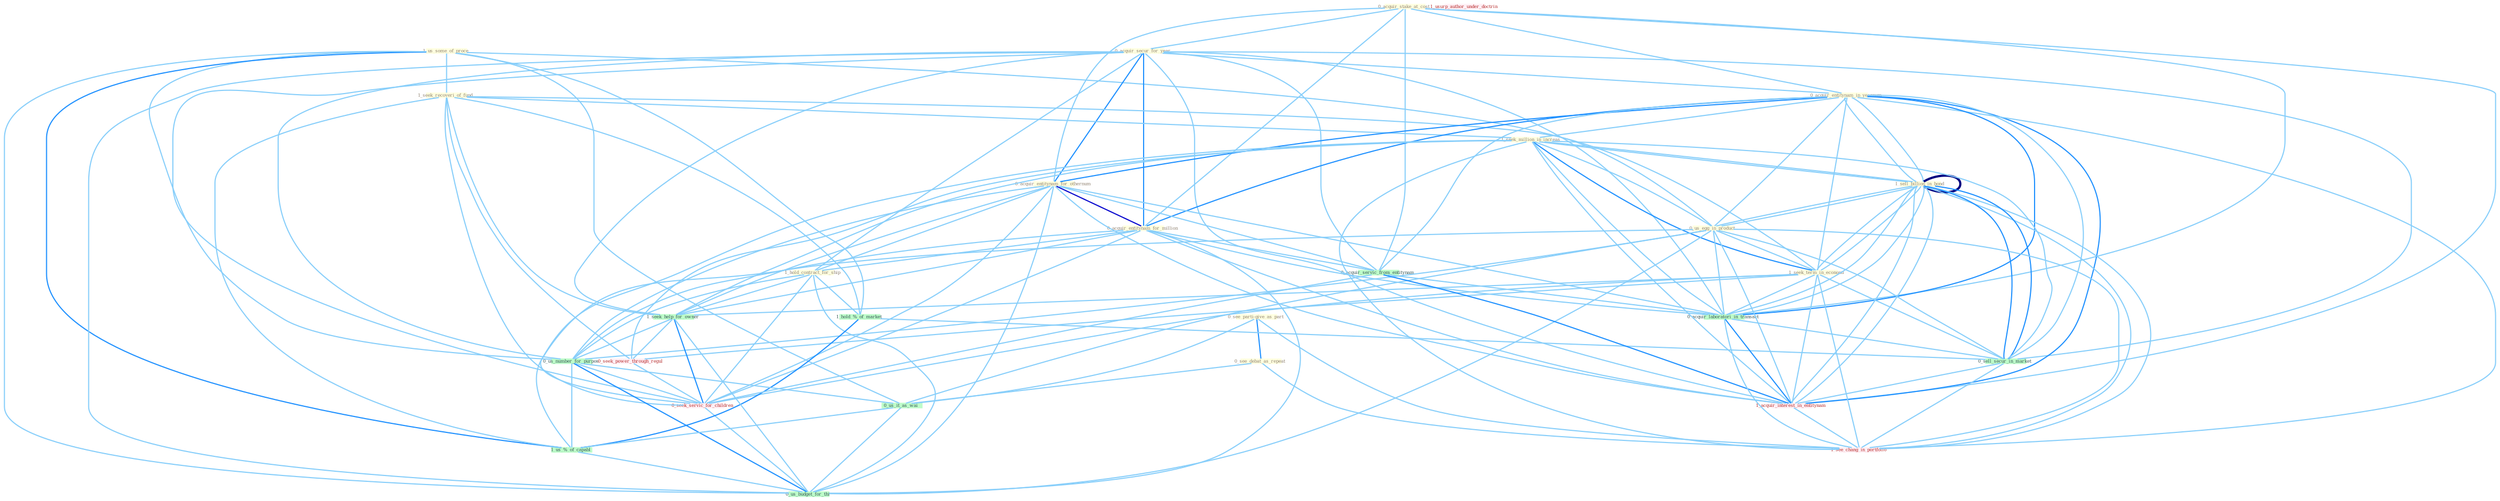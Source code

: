 Graph G{ 
    node
    [shape=polygon,style=filled,width=.5,height=.06,color="#BDFCC9",fixedsize=true,fontsize=4,
    fontcolor="#2f4f4f"];
    {node
    [color="#ffffe0", fontcolor="#8b7d6b"] "1_us_some_of_proce " "0_see_parti-give_as_part " "0_acquir_stake_at_cost " "0_see_debat_as_repeat " "0_acquir_secur_for_year " "1_seek_recoveri_of_fund " "0_acquir_entitynam_in_yearnum " "1_sell_billion_in_bond " "1_seek_million_in_increas " "0_us_egg_in_product " "0_acquir_entitynam_for_othernum " "0_acquir_entitynam_for_million " "1_hold_contract_for_ship " "1_seek_term_in_economi "}
{node [color="#fff0f5", fontcolor="#b22222"] "0_seek_power_through_regul " "1_usurp_author_under_doctrin " "1_acquir_interest_in_entitynam " "0_seek_servic_for_children " "1_see_chang_in_portfolio "}
edge [color="#B0E2FF"];

	"1_us_some_of_proce " -- "1_seek_recoveri_of_fund " [w="1", color="#87cefa" ];
	"1_us_some_of_proce " -- "0_us_egg_in_product " [w="1", color="#87cefa" ];
	"1_us_some_of_proce " -- "1_hold_%_of_market " [w="1", color="#87cefa" ];
	"1_us_some_of_proce " -- "0_us_number_for_purpos " [w="1", color="#87cefa" ];
	"1_us_some_of_proce " -- "0_us_it_as_wai " [w="1", color="#87cefa" ];
	"1_us_some_of_proce " -- "1_us_%_of_capabl " [w="2", color="#1e90ff" , len=0.8];
	"1_us_some_of_proce " -- "0_us_budget_for_thi " [w="1", color="#87cefa" ];
	"0_see_parti-give_as_part " -- "0_see_debat_as_repeat " [w="2", color="#1e90ff" , len=0.8];
	"0_see_parti-give_as_part " -- "0_us_it_as_wai " [w="1", color="#87cefa" ];
	"0_see_parti-give_as_part " -- "1_see_chang_in_portfolio " [w="1", color="#87cefa" ];
	"0_acquir_stake_at_cost " -- "0_acquir_secur_for_year " [w="1", color="#87cefa" ];
	"0_acquir_stake_at_cost " -- "0_acquir_entitynam_in_yearnum " [w="1", color="#87cefa" ];
	"0_acquir_stake_at_cost " -- "0_acquir_entitynam_for_othernum " [w="1", color="#87cefa" ];
	"0_acquir_stake_at_cost " -- "0_acquir_entitynam_for_million " [w="1", color="#87cefa" ];
	"0_acquir_stake_at_cost " -- "0_acquir_servic_from_entitynam " [w="1", color="#87cefa" ];
	"0_acquir_stake_at_cost " -- "0_acquir_laboratori_in_transact " [w="1", color="#87cefa" ];
	"0_acquir_stake_at_cost " -- "1_acquir_interest_in_entitynam " [w="1", color="#87cefa" ];
	"0_see_debat_as_repeat " -- "0_us_it_as_wai " [w="1", color="#87cefa" ];
	"0_see_debat_as_repeat " -- "1_see_chang_in_portfolio " [w="1", color="#87cefa" ];
	"0_acquir_secur_for_year " -- "0_acquir_entitynam_in_yearnum " [w="1", color="#87cefa" ];
	"0_acquir_secur_for_year " -- "0_acquir_entitynam_for_othernum " [w="2", color="#1e90ff" , len=0.8];
	"0_acquir_secur_for_year " -- "0_acquir_entitynam_for_million " [w="2", color="#1e90ff" , len=0.8];
	"0_acquir_secur_for_year " -- "1_hold_contract_for_ship " [w="1", color="#87cefa" ];
	"0_acquir_secur_for_year " -- "1_seek_help_for_owner " [w="1", color="#87cefa" ];
	"0_acquir_secur_for_year " -- "0_acquir_servic_from_entitynam " [w="1", color="#87cefa" ];
	"0_acquir_secur_for_year " -- "0_us_number_for_purpos " [w="1", color="#87cefa" ];
	"0_acquir_secur_for_year " -- "0_acquir_laboratori_in_transact " [w="1", color="#87cefa" ];
	"0_acquir_secur_for_year " -- "0_sell_secur_in_market " [w="1", color="#87cefa" ];
	"0_acquir_secur_for_year " -- "1_acquir_interest_in_entitynam " [w="1", color="#87cefa" ];
	"0_acquir_secur_for_year " -- "0_seek_servic_for_children " [w="1", color="#87cefa" ];
	"0_acquir_secur_for_year " -- "0_us_budget_for_thi " [w="1", color="#87cefa" ];
	"1_seek_recoveri_of_fund " -- "1_seek_million_in_increas " [w="1", color="#87cefa" ];
	"1_seek_recoveri_of_fund " -- "1_seek_term_in_economi " [w="1", color="#87cefa" ];
	"1_seek_recoveri_of_fund " -- "1_seek_help_for_owner " [w="1", color="#87cefa" ];
	"1_seek_recoveri_of_fund " -- "1_hold_%_of_market " [w="1", color="#87cefa" ];
	"1_seek_recoveri_of_fund " -- "0_seek_power_through_regul " [w="1", color="#87cefa" ];
	"1_seek_recoveri_of_fund " -- "1_us_%_of_capabl " [w="1", color="#87cefa" ];
	"1_seek_recoveri_of_fund " -- "0_seek_servic_for_children " [w="1", color="#87cefa" ];
	"0_acquir_entitynam_in_yearnum " -- "1_sell_billion_in_bond " [w="1", color="#87cefa" ];
	"0_acquir_entitynam_in_yearnum " -- "1_seek_million_in_increas " [w="1", color="#87cefa" ];
	"0_acquir_entitynam_in_yearnum " -- "0_us_egg_in_product " [w="1", color="#87cefa" ];
	"0_acquir_entitynam_in_yearnum " -- "0_acquir_entitynam_for_othernum " [w="2", color="#1e90ff" , len=0.8];
	"0_acquir_entitynam_in_yearnum " -- "0_acquir_entitynam_for_million " [w="2", color="#1e90ff" , len=0.8];
	"0_acquir_entitynam_in_yearnum " -- "1_seek_term_in_economi " [w="1", color="#87cefa" ];
	"0_acquir_entitynam_in_yearnum " -- "0_acquir_servic_from_entitynam " [w="1", color="#87cefa" ];
	"0_acquir_entitynam_in_yearnum " -- "0_acquir_laboratori_in_transact " [w="2", color="#1e90ff" , len=0.8];
	"0_acquir_entitynam_in_yearnum " -- "1_sell_billion_in_bond " [w="1", color="#87cefa" ];
	"0_acquir_entitynam_in_yearnum " -- "0_sell_secur_in_market " [w="1", color="#87cefa" ];
	"0_acquir_entitynam_in_yearnum " -- "1_acquir_interest_in_entitynam " [w="2", color="#1e90ff" , len=0.8];
	"0_acquir_entitynam_in_yearnum " -- "1_see_chang_in_portfolio " [w="1", color="#87cefa" ];
	"1_sell_billion_in_bond " -- "1_seek_million_in_increas " [w="1", color="#87cefa" ];
	"1_sell_billion_in_bond " -- "0_us_egg_in_product " [w="1", color="#87cefa" ];
	"1_sell_billion_in_bond " -- "1_seek_term_in_economi " [w="1", color="#87cefa" ];
	"1_sell_billion_in_bond " -- "0_acquir_laboratori_in_transact " [w="1", color="#87cefa" ];
	"1_sell_billion_in_bond " -- "1_sell_billion_in_bond " [w="4", style=bold, color="#000080", len=0.4];
	"1_sell_billion_in_bond " -- "0_sell_secur_in_market " [w="2", color="#1e90ff" , len=0.8];
	"1_sell_billion_in_bond " -- "1_acquir_interest_in_entitynam " [w="1", color="#87cefa" ];
	"1_sell_billion_in_bond " -- "1_see_chang_in_portfolio " [w="1", color="#87cefa" ];
	"1_seek_million_in_increas " -- "0_us_egg_in_product " [w="1", color="#87cefa" ];
	"1_seek_million_in_increas " -- "1_seek_term_in_economi " [w="2", color="#1e90ff" , len=0.8];
	"1_seek_million_in_increas " -- "1_seek_help_for_owner " [w="1", color="#87cefa" ];
	"1_seek_million_in_increas " -- "0_seek_power_through_regul " [w="1", color="#87cefa" ];
	"1_seek_million_in_increas " -- "0_acquir_laboratori_in_transact " [w="1", color="#87cefa" ];
	"1_seek_million_in_increas " -- "1_sell_billion_in_bond " [w="1", color="#87cefa" ];
	"1_seek_million_in_increas " -- "0_sell_secur_in_market " [w="1", color="#87cefa" ];
	"1_seek_million_in_increas " -- "1_acquir_interest_in_entitynam " [w="1", color="#87cefa" ];
	"1_seek_million_in_increas " -- "0_seek_servic_for_children " [w="1", color="#87cefa" ];
	"1_seek_million_in_increas " -- "1_see_chang_in_portfolio " [w="1", color="#87cefa" ];
	"0_us_egg_in_product " -- "1_seek_term_in_economi " [w="1", color="#87cefa" ];
	"0_us_egg_in_product " -- "0_us_number_for_purpos " [w="1", color="#87cefa" ];
	"0_us_egg_in_product " -- "0_acquir_laboratori_in_transact " [w="1", color="#87cefa" ];
	"0_us_egg_in_product " -- "1_sell_billion_in_bond " [w="1", color="#87cefa" ];
	"0_us_egg_in_product " -- "0_us_it_as_wai " [w="1", color="#87cefa" ];
	"0_us_egg_in_product " -- "1_us_%_of_capabl " [w="1", color="#87cefa" ];
	"0_us_egg_in_product " -- "0_sell_secur_in_market " [w="1", color="#87cefa" ];
	"0_us_egg_in_product " -- "1_acquir_interest_in_entitynam " [w="1", color="#87cefa" ];
	"0_us_egg_in_product " -- "1_see_chang_in_portfolio " [w="1", color="#87cefa" ];
	"0_us_egg_in_product " -- "0_us_budget_for_thi " [w="1", color="#87cefa" ];
	"0_acquir_entitynam_for_othernum " -- "0_acquir_entitynam_for_million " [w="3", color="#0000cd" , len=0.6];
	"0_acquir_entitynam_for_othernum " -- "1_hold_contract_for_ship " [w="1", color="#87cefa" ];
	"0_acquir_entitynam_for_othernum " -- "1_seek_help_for_owner " [w="1", color="#87cefa" ];
	"0_acquir_entitynam_for_othernum " -- "0_acquir_servic_from_entitynam " [w="1", color="#87cefa" ];
	"0_acquir_entitynam_for_othernum " -- "0_us_number_for_purpos " [w="1", color="#87cefa" ];
	"0_acquir_entitynam_for_othernum " -- "0_acquir_laboratori_in_transact " [w="1", color="#87cefa" ];
	"0_acquir_entitynam_for_othernum " -- "1_acquir_interest_in_entitynam " [w="1", color="#87cefa" ];
	"0_acquir_entitynam_for_othernum " -- "0_seek_servic_for_children " [w="1", color="#87cefa" ];
	"0_acquir_entitynam_for_othernum " -- "0_us_budget_for_thi " [w="1", color="#87cefa" ];
	"0_acquir_entitynam_for_million " -- "1_hold_contract_for_ship " [w="1", color="#87cefa" ];
	"0_acquir_entitynam_for_million " -- "1_seek_help_for_owner " [w="1", color="#87cefa" ];
	"0_acquir_entitynam_for_million " -- "0_acquir_servic_from_entitynam " [w="1", color="#87cefa" ];
	"0_acquir_entitynam_for_million " -- "0_us_number_for_purpos " [w="1", color="#87cefa" ];
	"0_acquir_entitynam_for_million " -- "0_acquir_laboratori_in_transact " [w="1", color="#87cefa" ];
	"0_acquir_entitynam_for_million " -- "1_acquir_interest_in_entitynam " [w="1", color="#87cefa" ];
	"0_acquir_entitynam_for_million " -- "0_seek_servic_for_children " [w="1", color="#87cefa" ];
	"0_acquir_entitynam_for_million " -- "0_us_budget_for_thi " [w="1", color="#87cefa" ];
	"1_hold_contract_for_ship " -- "1_seek_help_for_owner " [w="1", color="#87cefa" ];
	"1_hold_contract_for_ship " -- "1_hold_%_of_market " [w="1", color="#87cefa" ];
	"1_hold_contract_for_ship " -- "0_us_number_for_purpos " [w="1", color="#87cefa" ];
	"1_hold_contract_for_ship " -- "0_seek_servic_for_children " [w="1", color="#87cefa" ];
	"1_hold_contract_for_ship " -- "0_us_budget_for_thi " [w="1", color="#87cefa" ];
	"1_seek_term_in_economi " -- "1_seek_help_for_owner " [w="1", color="#87cefa" ];
	"1_seek_term_in_economi " -- "0_seek_power_through_regul " [w="1", color="#87cefa" ];
	"1_seek_term_in_economi " -- "0_acquir_laboratori_in_transact " [w="1", color="#87cefa" ];
	"1_seek_term_in_economi " -- "1_sell_billion_in_bond " [w="1", color="#87cefa" ];
	"1_seek_term_in_economi " -- "0_sell_secur_in_market " [w="1", color="#87cefa" ];
	"1_seek_term_in_economi " -- "1_acquir_interest_in_entitynam " [w="1", color="#87cefa" ];
	"1_seek_term_in_economi " -- "0_seek_servic_for_children " [w="1", color="#87cefa" ];
	"1_seek_term_in_economi " -- "1_see_chang_in_portfolio " [w="1", color="#87cefa" ];
	"1_seek_help_for_owner " -- "0_seek_power_through_regul " [w="1", color="#87cefa" ];
	"1_seek_help_for_owner " -- "0_us_number_for_purpos " [w="1", color="#87cefa" ];
	"1_seek_help_for_owner " -- "0_seek_servic_for_children " [w="2", color="#1e90ff" , len=0.8];
	"1_seek_help_for_owner " -- "0_us_budget_for_thi " [w="1", color="#87cefa" ];
	"0_acquir_servic_from_entitynam " -- "0_acquir_laboratori_in_transact " [w="1", color="#87cefa" ];
	"0_acquir_servic_from_entitynam " -- "1_acquir_interest_in_entitynam " [w="2", color="#1e90ff" , len=0.8];
	"0_acquir_servic_from_entitynam " -- "0_seek_servic_for_children " [w="1", color="#87cefa" ];
	"1_hold_%_of_market " -- "1_us_%_of_capabl " [w="2", color="#1e90ff" , len=0.8];
	"1_hold_%_of_market " -- "0_sell_secur_in_market " [w="1", color="#87cefa" ];
	"0_seek_power_through_regul " -- "0_seek_servic_for_children " [w="1", color="#87cefa" ];
	"0_us_number_for_purpos " -- "0_us_it_as_wai " [w="1", color="#87cefa" ];
	"0_us_number_for_purpos " -- "1_us_%_of_capabl " [w="1", color="#87cefa" ];
	"0_us_number_for_purpos " -- "0_seek_servic_for_children " [w="1", color="#87cefa" ];
	"0_us_number_for_purpos " -- "0_us_budget_for_thi " [w="2", color="#1e90ff" , len=0.8];
	"0_acquir_laboratori_in_transact " -- "1_sell_billion_in_bond " [w="1", color="#87cefa" ];
	"0_acquir_laboratori_in_transact " -- "0_sell_secur_in_market " [w="1", color="#87cefa" ];
	"0_acquir_laboratori_in_transact " -- "1_acquir_interest_in_entitynam " [w="2", color="#1e90ff" , len=0.8];
	"0_acquir_laboratori_in_transact " -- "1_see_chang_in_portfolio " [w="1", color="#87cefa" ];
	"1_sell_billion_in_bond " -- "0_sell_secur_in_market " [w="2", color="#1e90ff" , len=0.8];
	"1_sell_billion_in_bond " -- "1_acquir_interest_in_entitynam " [w="1", color="#87cefa" ];
	"1_sell_billion_in_bond " -- "1_see_chang_in_portfolio " [w="1", color="#87cefa" ];
	"0_us_it_as_wai " -- "1_us_%_of_capabl " [w="1", color="#87cefa" ];
	"0_us_it_as_wai " -- "0_us_budget_for_thi " [w="1", color="#87cefa" ];
	"1_us_%_of_capabl " -- "0_us_budget_for_thi " [w="1", color="#87cefa" ];
	"0_sell_secur_in_market " -- "1_acquir_interest_in_entitynam " [w="1", color="#87cefa" ];
	"0_sell_secur_in_market " -- "1_see_chang_in_portfolio " [w="1", color="#87cefa" ];
	"1_acquir_interest_in_entitynam " -- "1_see_chang_in_portfolio " [w="1", color="#87cefa" ];
	"0_seek_servic_for_children " -- "0_us_budget_for_thi " [w="1", color="#87cefa" ];
}